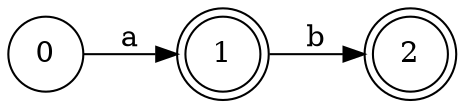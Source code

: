 digraph DFA {
  rankdir=LR;
  node [shape = circle];
  0 -> 1 [label="a"];
  1 [shape = doublecircle];
  1 -> 2 [label="b"];
  2 [shape = doublecircle];
}
